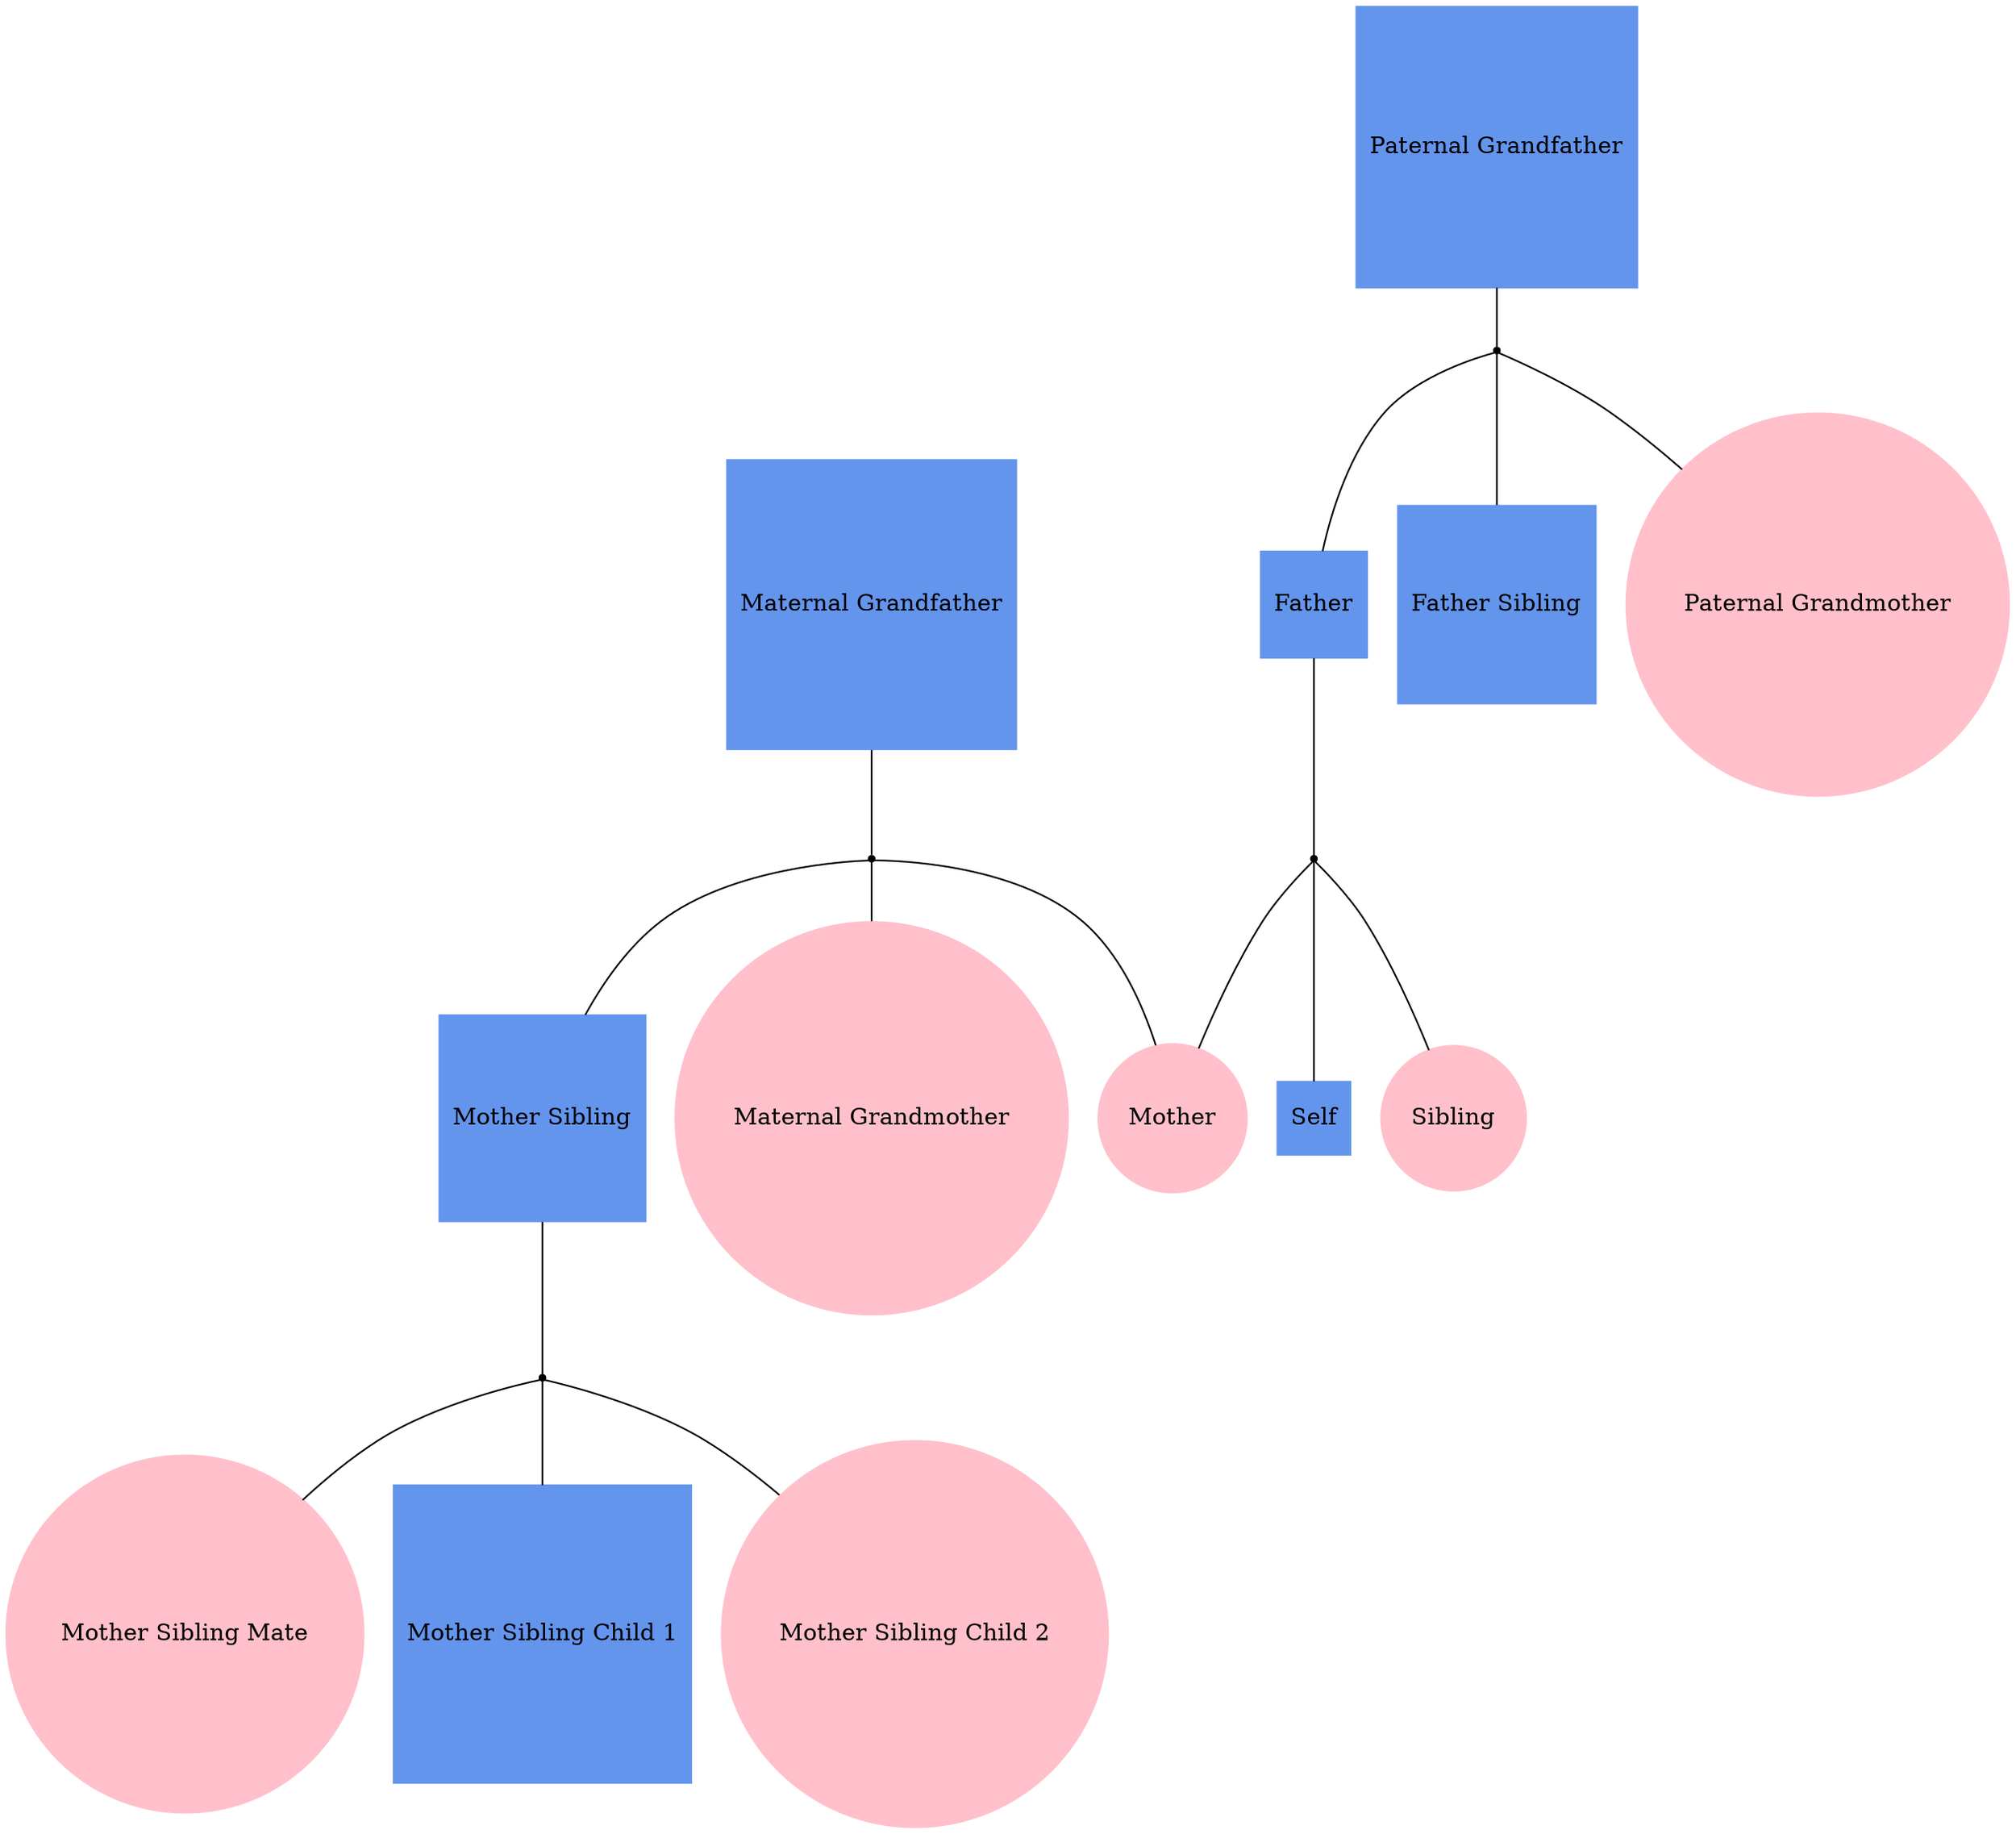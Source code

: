 
graph f6 {
"Self" [shape=box, style=filled, regular=1, color="cornflowerblue"];
"Sibling" [shape=oval, style=filled, regular=1, color="pink"];
"Father" [shape=box, style=filled, regular=1, color="cornflowerblue"];
"Father Sibling" [shape=box, style=filled, regular=1, color="cornflowerblue"];
"Paternal Grandmother" [shape=oval, style=filled, regular=1, color="pink"];
"Paternal Grandfather" [shape=box, style=filled, regular=1, color="cornflowerblue"];
"Mother" [shape=oval, style=filled, regular=1, color="pink"];
"Mother Sibling" [shape=box, style=filled, regular=1, color="cornflowerblue"];
"Mother Sibling Mate" [shape=oval, style=filled, regular=1, color="pink"];
"Mother Sibling Child 1" [shape=box, style=filled, regular=1, color="cornflowerblue"];
"Mother Sibling Child 2" [shape=oval, style=filled, regular=1, color="pink"];
"Maternal Grandfather" [shape=box, style=filled, regular=1, color="cornflowerblue"];
"Maternal Grandmother" [shape=oval, style=filled, regular=1, color="pink"];

"father+mother" [shape=point];
"paternalgrandfather+paternalgrandmother" [shape=point];
"mothersibling+mothersiblingmate" [shape=point];
"maternalgrandfather+maternalgrandmother" [shape=point];

"Father" -- "father+mother" -- "Mother";
"Paternal Grandfather" -- "paternalgrandfather+paternalgrandmother" -- "Paternal Grandmother";
"Mother Sibling" -- "mothersibling+mothersiblingmate" -- "Mother Sibling Mate";
"Maternal Grandfather" -- "maternalgrandfather+maternalgrandmother" -- "Maternal Grandmother";

"father+mother" -- "Self";
"father+mother" -- "Sibling";
"paternalgrandfather+paternalgrandmother" -- "Father";
"paternalgrandfather+paternalgrandmother" -- "Father Sibling";
"maternalgrandfather+maternalgrandmother" -- "Mother";
"maternalgrandfather+maternalgrandmother" -- "Mother Sibling";
"mothersibling+mothersiblingmate" -- "Mother Sibling Child 1";
"mothersibling+mothersiblingmate" -- "Mother Sibling Child 2";
}
    